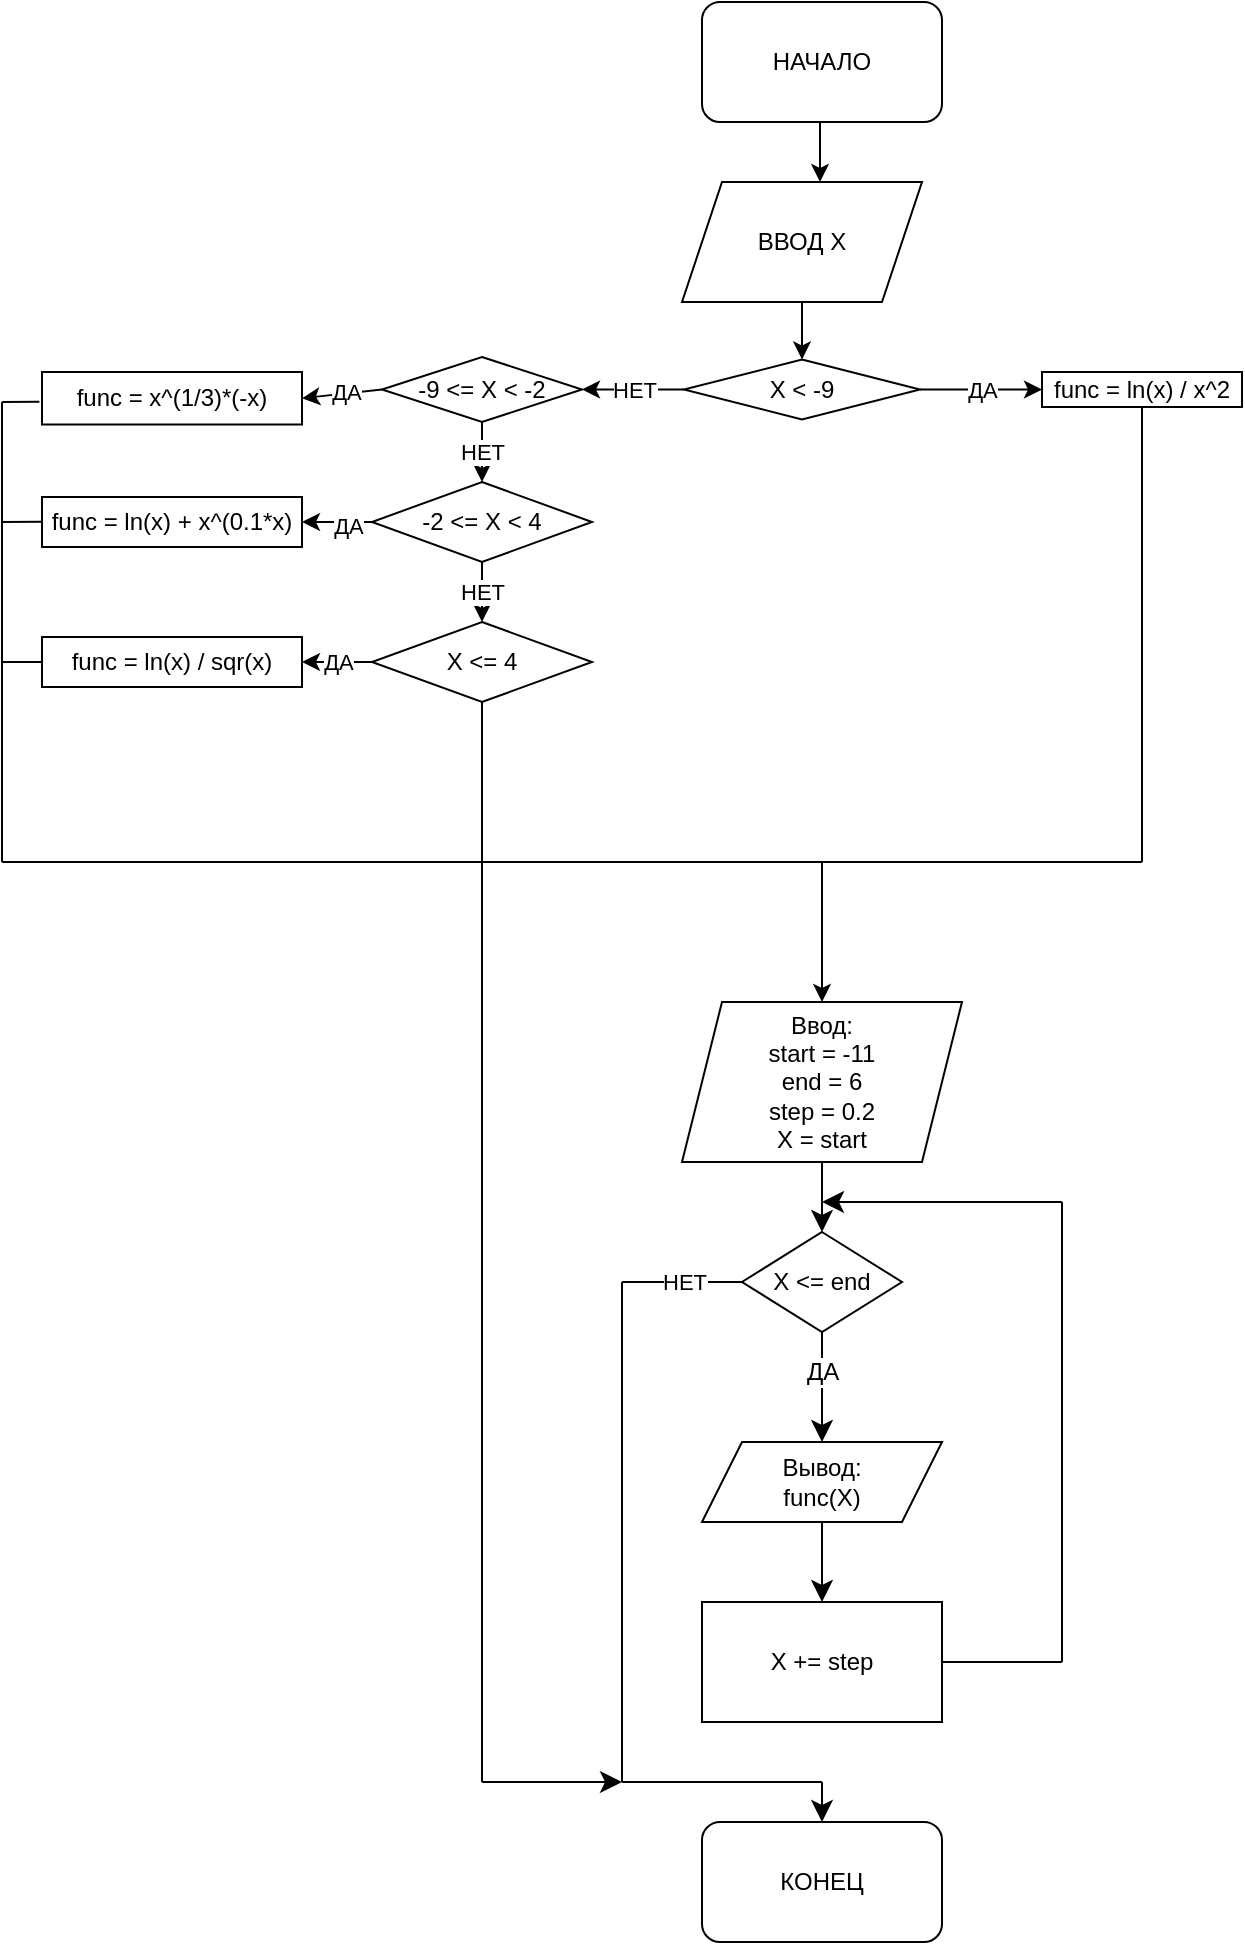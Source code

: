 <mxfile version="28.2.7">
  <diagram name="Страница — 1" id="45fUhKHTU0MfchAGKBsN">
    <mxGraphModel grid="1" page="1" gridSize="10" guides="1" tooltips="1" connect="1" arrows="1" fold="1" pageScale="1" pageWidth="827" pageHeight="1169" math="0" shadow="0">
      <root>
        <mxCell id="0" />
        <mxCell id="1" parent="0" />
        <mxCell id="3IJe-8Tj0JTd9h9fIHj--1" value="" style="endArrow=classic;html=1;rounded=0;fontSize=12;startSize=8;endSize=8;curved=1;exitX=0.5;exitY=1;exitDx=0;exitDy=0;entryX=0.5;entryY=0;entryDx=0;entryDy=0;" edge="1" parent="1" source="3IJe-8Tj0JTd9h9fIHj--5" target="3IJe-8Tj0JTd9h9fIHj--2">
          <mxGeometry width="50" height="50" relative="1" as="geometry">
            <mxPoint x="380" y="600" as="sourcePoint" />
            <mxPoint x="380" y="630" as="targetPoint" />
          </mxGeometry>
        </mxCell>
        <mxCell id="3IJe-8Tj0JTd9h9fIHj--2" value="X &amp;lt;= end" style="rhombus;whiteSpace=wrap;html=1;" vertex="1" parent="1">
          <mxGeometry x="340" y="625" width="80" height="50" as="geometry" />
        </mxCell>
        <mxCell id="3IJe-8Tj0JTd9h9fIHj--3" value="" style="endArrow=classic;html=1;rounded=0;fontSize=12;startSize=8;endSize=8;curved=1;exitX=0.5;exitY=1;exitDx=0;exitDy=0;entryX=0.5;entryY=0;entryDx=0;entryDy=0;" edge="1" parent="1" source="3IJe-8Tj0JTd9h9fIHj--2" target="3IJe-8Tj0JTd9h9fIHj--6">
          <mxGeometry width="50" height="50" relative="1" as="geometry">
            <mxPoint x="320" y="710" as="sourcePoint" />
            <mxPoint x="380" y="710" as="targetPoint" />
          </mxGeometry>
        </mxCell>
        <mxCell id="3IJe-8Tj0JTd9h9fIHj--4" value="ДА" style="edgeLabel;html=1;align=center;verticalAlign=middle;resizable=0;points=[];fontSize=12;" connectable="0" vertex="1" parent="3IJe-8Tj0JTd9h9fIHj--3">
          <mxGeometry x="-0.281" relative="1" as="geometry">
            <mxPoint as="offset" />
          </mxGeometry>
        </mxCell>
        <mxCell id="3IJe-8Tj0JTd9h9fIHj--5" value="Ввод:&lt;div&gt;start = -11&lt;/div&gt;&lt;div&gt;end = 6&lt;/div&gt;&lt;div&gt;step = 0.2&lt;/div&gt;&lt;div&gt;X = start&lt;/div&gt;" style="shape=parallelogram;perimeter=parallelogramPerimeter;whiteSpace=wrap;html=1;fixedSize=1;" vertex="1" parent="1">
          <mxGeometry x="310" y="510" width="140" height="80" as="geometry" />
        </mxCell>
        <mxCell id="3IJe-8Tj0JTd9h9fIHj--6" value="Вывод:&lt;div&gt;func(X)&lt;/div&gt;" style="shape=parallelogram;perimeter=parallelogramPerimeter;whiteSpace=wrap;html=1;fixedSize=1;" vertex="1" parent="1">
          <mxGeometry x="320" y="730" width="120" height="40" as="geometry" />
        </mxCell>
        <mxCell id="3IJe-8Tj0JTd9h9fIHj--7" value="X += step" style="rounded=0;whiteSpace=wrap;html=1;" vertex="1" parent="1">
          <mxGeometry x="320" y="810" width="120" height="60" as="geometry" />
        </mxCell>
        <mxCell id="3IJe-8Tj0JTd9h9fIHj--8" value="" style="endArrow=classic;html=1;rounded=0;fontSize=12;startSize=8;endSize=8;curved=1;entryX=0.5;entryY=0;entryDx=0;entryDy=0;exitX=0.5;exitY=1;exitDx=0;exitDy=0;" edge="1" parent="1" source="3IJe-8Tj0JTd9h9fIHj--6" target="3IJe-8Tj0JTd9h9fIHj--7">
          <mxGeometry width="50" height="50" relative="1" as="geometry">
            <mxPoint x="360" y="650" as="sourcePoint" />
            <mxPoint x="410" y="600" as="targetPoint" />
          </mxGeometry>
        </mxCell>
        <mxCell id="3IJe-8Tj0JTd9h9fIHj--9" value="" style="endArrow=none;html=1;rounded=0;fontSize=12;startSize=8;endSize=8;curved=1;exitX=1;exitY=0.5;exitDx=0;exitDy=0;" edge="1" parent="1" source="3IJe-8Tj0JTd9h9fIHj--7">
          <mxGeometry width="50" height="50" relative="1" as="geometry">
            <mxPoint x="360" y="720" as="sourcePoint" />
            <mxPoint x="500" y="840" as="targetPoint" />
          </mxGeometry>
        </mxCell>
        <mxCell id="3IJe-8Tj0JTd9h9fIHj--10" value="" style="endArrow=none;html=1;rounded=0;fontSize=12;startSize=8;endSize=8;curved=1;" edge="1" parent="1">
          <mxGeometry width="50" height="50" relative="1" as="geometry">
            <mxPoint x="500" y="840" as="sourcePoint" />
            <mxPoint x="500" y="610" as="targetPoint" />
          </mxGeometry>
        </mxCell>
        <mxCell id="3IJe-8Tj0JTd9h9fIHj--11" value="" style="endArrow=classic;html=1;rounded=0;fontSize=12;startSize=8;endSize=8;curved=1;" edge="1" parent="1">
          <mxGeometry width="50" height="50" relative="1" as="geometry">
            <mxPoint x="500" y="610" as="sourcePoint" />
            <mxPoint x="380" y="610" as="targetPoint" />
          </mxGeometry>
        </mxCell>
        <mxCell id="3IJe-8Tj0JTd9h9fIHj--12" value="НАЧАЛО" style="rounded=1;whiteSpace=wrap;html=1;" vertex="1" parent="1">
          <mxGeometry x="320" y="10" width="120" height="60" as="geometry" />
        </mxCell>
        <mxCell id="3IJe-8Tj0JTd9h9fIHj--14" value="КОНЕЦ" style="rounded=1;whiteSpace=wrap;html=1;" vertex="1" parent="1">
          <mxGeometry x="320" y="920" width="120" height="60" as="geometry" />
        </mxCell>
        <mxCell id="3IJe-8Tj0JTd9h9fIHj--16" value="" style="endArrow=none;html=1;rounded=0;entryX=0;entryY=0.5;entryDx=0;entryDy=0;" edge="1" parent="1" target="3IJe-8Tj0JTd9h9fIHj--2">
          <mxGeometry width="50" height="50" relative="1" as="geometry">
            <mxPoint x="280" y="650" as="sourcePoint" />
            <mxPoint x="430" y="720" as="targetPoint" />
          </mxGeometry>
        </mxCell>
        <mxCell id="3IJe-8Tj0JTd9h9fIHj--18" value="НЕТ" style="edgeLabel;html=1;align=center;verticalAlign=middle;resizable=0;points=[];" connectable="0" vertex="1" parent="3IJe-8Tj0JTd9h9fIHj--16">
          <mxGeometry x="0.032" relative="1" as="geometry">
            <mxPoint as="offset" />
          </mxGeometry>
        </mxCell>
        <mxCell id="3IJe-8Tj0JTd9h9fIHj--20" value="X &amp;lt; -9" style="rhombus;whiteSpace=wrap;html=1;" vertex="1" parent="1">
          <mxGeometry x="311" y="188.75" width="118" height="30" as="geometry" />
        </mxCell>
        <mxCell id="3IJe-8Tj0JTd9h9fIHj--21" value="" style="endArrow=classic;html=1;rounded=0;entryX=0.5;entryY=0;entryDx=0;entryDy=0;exitX=0.5;exitY=1;exitDx=0;exitDy=0;" edge="1" parent="1" source="3IJe-8Tj0JTd9h9fIHj--47" target="3IJe-8Tj0JTd9h9fIHj--20">
          <mxGeometry width="50" height="50" relative="1" as="geometry">
            <mxPoint x="380" y="170" as="sourcePoint" />
            <mxPoint x="380" y="210" as="targetPoint" />
          </mxGeometry>
        </mxCell>
        <mxCell id="3IJe-8Tj0JTd9h9fIHj--22" value="func = ln(x) / x^2" style="rounded=0;whiteSpace=wrap;html=1;" vertex="1" parent="1">
          <mxGeometry x="490" y="195" width="100" height="17.5" as="geometry" />
        </mxCell>
        <mxCell id="3IJe-8Tj0JTd9h9fIHj--23" value="ДА" style="endArrow=classic;html=1;rounded=0;entryX=0;entryY=0.5;entryDx=0;entryDy=0;exitX=1;exitY=0.5;exitDx=0;exitDy=0;" edge="1" parent="1" source="3IJe-8Tj0JTd9h9fIHj--20" target="3IJe-8Tj0JTd9h9fIHj--22">
          <mxGeometry width="50" height="50" relative="1" as="geometry">
            <mxPoint x="390" y="320" as="sourcePoint" />
            <mxPoint x="440" y="270" as="targetPoint" />
          </mxGeometry>
        </mxCell>
        <mxCell id="3IJe-8Tj0JTd9h9fIHj--24" value="-9 &amp;lt;= X &amp;lt; -2" style="rhombus;whiteSpace=wrap;html=1;" vertex="1" parent="1">
          <mxGeometry x="160" y="187.5" width="100" height="32.5" as="geometry" />
        </mxCell>
        <mxCell id="3IJe-8Tj0JTd9h9fIHj--25" value="НЕТ" style="endArrow=classic;html=1;rounded=0;entryX=1;entryY=0.5;entryDx=0;entryDy=0;exitX=0;exitY=0.5;exitDx=0;exitDy=0;" edge="1" parent="1" source="3IJe-8Tj0JTd9h9fIHj--20" target="3IJe-8Tj0JTd9h9fIHj--24">
          <mxGeometry width="50" height="50" relative="1" as="geometry">
            <mxPoint x="370" y="300" as="sourcePoint" />
            <mxPoint x="420" y="250" as="targetPoint" />
          </mxGeometry>
        </mxCell>
        <mxCell id="3IJe-8Tj0JTd9h9fIHj--26" value="func = x^(1/3)*(-x)" style="rounded=0;whiteSpace=wrap;html=1;" vertex="1" parent="1">
          <mxGeometry x="-10" y="195" width="130" height="26.25" as="geometry" />
        </mxCell>
        <mxCell id="3IJe-8Tj0JTd9h9fIHj--27" value="" style="endArrow=classic;html=1;rounded=0;entryX=1;entryY=0.5;entryDx=0;entryDy=0;exitX=0;exitY=0.5;exitDx=0;exitDy=0;" edge="1" parent="1" source="3IJe-8Tj0JTd9h9fIHj--24" target="3IJe-8Tj0JTd9h9fIHj--26">
          <mxGeometry width="50" height="50" relative="1" as="geometry">
            <mxPoint x="180" y="280" as="sourcePoint" />
            <mxPoint x="230" y="230" as="targetPoint" />
          </mxGeometry>
        </mxCell>
        <mxCell id="3IJe-8Tj0JTd9h9fIHj--28" value="ДА" style="edgeLabel;html=1;align=center;verticalAlign=middle;resizable=0;points=[];" connectable="0" vertex="1" parent="3IJe-8Tj0JTd9h9fIHj--27">
          <mxGeometry x="-0.092" y="-1" relative="1" as="geometry">
            <mxPoint as="offset" />
          </mxGeometry>
        </mxCell>
        <mxCell id="3IJe-8Tj0JTd9h9fIHj--29" value="-2 &amp;lt;= X &amp;lt; 4" style="rhombus;whiteSpace=wrap;html=1;" vertex="1" parent="1">
          <mxGeometry x="155" y="250" width="110" height="40" as="geometry" />
        </mxCell>
        <mxCell id="3IJe-8Tj0JTd9h9fIHj--30" value="НЕТ" style="endArrow=classic;html=1;rounded=0;entryX=0.5;entryY=0;entryDx=0;entryDy=0;exitX=0.5;exitY=1;exitDx=0;exitDy=0;" edge="1" parent="1" source="3IJe-8Tj0JTd9h9fIHj--24" target="3IJe-8Tj0JTd9h9fIHj--29">
          <mxGeometry width="50" height="50" relative="1" as="geometry">
            <mxPoint x="180" y="280" as="sourcePoint" />
            <mxPoint x="230" y="230" as="targetPoint" />
          </mxGeometry>
        </mxCell>
        <mxCell id="3IJe-8Tj0JTd9h9fIHj--31" value="func = ln(x) + x^(0.1*x)" style="rounded=0;whiteSpace=wrap;html=1;" vertex="1" parent="1">
          <mxGeometry x="-10" y="257.5" width="130" height="25" as="geometry" />
        </mxCell>
        <mxCell id="3IJe-8Tj0JTd9h9fIHj--32" value="" style="endArrow=classic;html=1;rounded=0;entryX=1;entryY=0.5;entryDx=0;entryDy=0;exitX=0;exitY=0.5;exitDx=0;exitDy=0;" edge="1" parent="1" source="3IJe-8Tj0JTd9h9fIHj--29" target="3IJe-8Tj0JTd9h9fIHj--31">
          <mxGeometry width="50" height="50" relative="1" as="geometry">
            <mxPoint x="180" y="280" as="sourcePoint" />
            <mxPoint x="230" y="230" as="targetPoint" />
          </mxGeometry>
        </mxCell>
        <mxCell id="3IJe-8Tj0JTd9h9fIHj--33" value="ДА" style="edgeLabel;html=1;align=center;verticalAlign=middle;resizable=0;points=[];" connectable="0" vertex="1" parent="3IJe-8Tj0JTd9h9fIHj--32">
          <mxGeometry x="-0.248" y="2" relative="1" as="geometry">
            <mxPoint x="1" as="offset" />
          </mxGeometry>
        </mxCell>
        <mxCell id="3IJe-8Tj0JTd9h9fIHj--34" value="X &amp;lt;= 4" style="rhombus;whiteSpace=wrap;html=1;" vertex="1" parent="1">
          <mxGeometry x="155" y="320" width="110" height="40" as="geometry" />
        </mxCell>
        <mxCell id="3IJe-8Tj0JTd9h9fIHj--35" value="НЕТ" style="endArrow=classic;html=1;rounded=0;entryX=0.5;entryY=0;entryDx=0;entryDy=0;exitX=0.5;exitY=1;exitDx=0;exitDy=0;" edge="1" parent="1" source="3IJe-8Tj0JTd9h9fIHj--29" target="3IJe-8Tj0JTd9h9fIHj--34">
          <mxGeometry width="50" height="50" relative="1" as="geometry">
            <mxPoint x="180" y="280" as="sourcePoint" />
            <mxPoint x="230" y="230" as="targetPoint" />
          </mxGeometry>
        </mxCell>
        <mxCell id="3IJe-8Tj0JTd9h9fIHj--36" value="func&lt;span style=&quot;background-color: transparent; color: light-dark(rgb(0, 0, 0), rgb(255, 255, 255));&quot;&gt;&amp;nbsp;= ln(x) / sqr(x)&lt;/span&gt;" style="rounded=0;whiteSpace=wrap;html=1;" vertex="1" parent="1">
          <mxGeometry x="-10" y="327.5" width="130" height="25" as="geometry" />
        </mxCell>
        <mxCell id="3IJe-8Tj0JTd9h9fIHj--37" value="ДА" style="endArrow=classic;html=1;rounded=0;entryX=1;entryY=0.5;entryDx=0;entryDy=0;exitX=0;exitY=0.5;exitDx=0;exitDy=0;" edge="1" parent="1" source="3IJe-8Tj0JTd9h9fIHj--34" target="3IJe-8Tj0JTd9h9fIHj--36">
          <mxGeometry width="50" height="50" relative="1" as="geometry">
            <mxPoint x="180" y="390" as="sourcePoint" />
            <mxPoint x="230" y="340" as="targetPoint" />
          </mxGeometry>
        </mxCell>
        <mxCell id="3IJe-8Tj0JTd9h9fIHj--38" value="" style="endArrow=none;html=1;rounded=0;fontSize=12;startSize=8;endSize=8;curved=1;entryX=-0.01;entryY=0.567;entryDx=0;entryDy=0;entryPerimeter=0;" edge="1" parent="1" target="3IJe-8Tj0JTd9h9fIHj--26">
          <mxGeometry width="50" height="50" relative="1" as="geometry">
            <mxPoint x="-30" y="210" as="sourcePoint" />
            <mxPoint x="40" y="220" as="targetPoint" />
          </mxGeometry>
        </mxCell>
        <mxCell id="3IJe-8Tj0JTd9h9fIHj--39" value="" style="endArrow=none;html=1;rounded=0;fontSize=12;startSize=8;endSize=8;curved=1;entryX=-0.01;entryY=0.567;entryDx=0;entryDy=0;entryPerimeter=0;" edge="1" parent="1">
          <mxGeometry width="50" height="50" relative="1" as="geometry">
            <mxPoint x="-30" y="270" as="sourcePoint" />
            <mxPoint x="-10" y="269.9" as="targetPoint" />
          </mxGeometry>
        </mxCell>
        <mxCell id="3IJe-8Tj0JTd9h9fIHj--40" value="" style="endArrow=none;html=1;rounded=0;fontSize=12;startSize=8;endSize=8;curved=1;entryX=0;entryY=0.5;entryDx=0;entryDy=0;" edge="1" parent="1" target="3IJe-8Tj0JTd9h9fIHj--36">
          <mxGeometry width="50" height="50" relative="1" as="geometry">
            <mxPoint x="-30" y="340" as="sourcePoint" />
            <mxPoint x="-11" y="330" as="targetPoint" />
          </mxGeometry>
        </mxCell>
        <mxCell id="3IJe-8Tj0JTd9h9fIHj--41" value="" style="endArrow=none;html=1;rounded=0;fontSize=12;startSize=8;endSize=8;curved=1;" edge="1" parent="1">
          <mxGeometry width="50" height="50" relative="1" as="geometry">
            <mxPoint x="-30" y="440" as="sourcePoint" />
            <mxPoint x="-30" y="210" as="targetPoint" />
          </mxGeometry>
        </mxCell>
        <mxCell id="3IJe-8Tj0JTd9h9fIHj--42" value="" style="endArrow=none;html=1;rounded=0;fontSize=12;startSize=8;endSize=8;curved=1;entryX=0.5;entryY=1;entryDx=0;entryDy=0;" edge="1" parent="1" target="3IJe-8Tj0JTd9h9fIHj--22">
          <mxGeometry width="50" height="50" relative="1" as="geometry">
            <mxPoint x="540" y="440" as="sourcePoint" />
            <mxPoint x="550" y="300" as="targetPoint" />
          </mxGeometry>
        </mxCell>
        <mxCell id="3IJe-8Tj0JTd9h9fIHj--43" value="" style="endArrow=none;html=1;rounded=0;fontSize=12;startSize=8;endSize=8;curved=1;" edge="1" parent="1">
          <mxGeometry width="50" height="50" relative="1" as="geometry">
            <mxPoint x="380" y="440" as="sourcePoint" />
            <mxPoint x="-30" y="440" as="targetPoint" />
          </mxGeometry>
        </mxCell>
        <mxCell id="3IJe-8Tj0JTd9h9fIHj--44" value="" style="endArrow=none;html=1;rounded=0;fontSize=12;startSize=8;endSize=8;curved=1;" edge="1" parent="1">
          <mxGeometry width="50" height="50" relative="1" as="geometry">
            <mxPoint x="380" y="440" as="sourcePoint" />
            <mxPoint x="540" y="440" as="targetPoint" />
          </mxGeometry>
        </mxCell>
        <mxCell id="3IJe-8Tj0JTd9h9fIHj--46" value="" style="endArrow=classic;html=1;rounded=0;entryX=0.5;entryY=0;entryDx=0;entryDy=0;" edge="1" parent="1" target="3IJe-8Tj0JTd9h9fIHj--5">
          <mxGeometry width="50" height="50" relative="1" as="geometry">
            <mxPoint x="380" y="440" as="sourcePoint" />
            <mxPoint x="510" y="590" as="targetPoint" />
          </mxGeometry>
        </mxCell>
        <mxCell id="3IJe-8Tj0JTd9h9fIHj--47" value="ВВОД X" style="shape=parallelogram;perimeter=parallelogramPerimeter;whiteSpace=wrap;html=1;fixedSize=1;" vertex="1" parent="1">
          <mxGeometry x="310" y="100" width="120" height="60" as="geometry" />
        </mxCell>
        <mxCell id="3IJe-8Tj0JTd9h9fIHj--48" style="edgeStyle=orthogonalEdgeStyle;rounded=0;orthogonalLoop=1;jettySize=auto;html=1;exitX=0.5;exitY=1;exitDx=0;exitDy=0;entryX=0.575;entryY=0;entryDx=0;entryDy=0;entryPerimeter=0;" edge="1" parent="1" source="3IJe-8Tj0JTd9h9fIHj--12" target="3IJe-8Tj0JTd9h9fIHj--47">
          <mxGeometry relative="1" as="geometry" />
        </mxCell>
        <mxCell id="g4S6Jk1lhWi3pYhikOKq-1" value="" style="endArrow=none;html=1;rounded=0;fontSize=12;startSize=8;endSize=8;curved=1;" edge="1" parent="1">
          <mxGeometry width="50" height="50" relative="1" as="geometry">
            <mxPoint x="280" y="900" as="sourcePoint" />
            <mxPoint x="280" y="650" as="targetPoint" />
          </mxGeometry>
        </mxCell>
        <mxCell id="g4S6Jk1lhWi3pYhikOKq-2" value="" style="endArrow=none;html=1;rounded=0;fontSize=12;startSize=8;endSize=8;curved=1;" edge="1" parent="1">
          <mxGeometry width="50" height="50" relative="1" as="geometry">
            <mxPoint x="380" y="900" as="sourcePoint" />
            <mxPoint x="280" y="900" as="targetPoint" />
          </mxGeometry>
        </mxCell>
        <mxCell id="g4S6Jk1lhWi3pYhikOKq-3" value="" style="endArrow=classic;html=1;rounded=0;fontSize=12;startSize=8;endSize=8;curved=1;entryX=0.5;entryY=0;entryDx=0;entryDy=0;" edge="1" parent="1" target="3IJe-8Tj0JTd9h9fIHj--14">
          <mxGeometry width="50" height="50" relative="1" as="geometry">
            <mxPoint x="380" y="900" as="sourcePoint" />
            <mxPoint x="230" y="940" as="targetPoint" />
          </mxGeometry>
        </mxCell>
        <mxCell id="g4S6Jk1lhWi3pYhikOKq-4" value="" style="endArrow=none;html=1;rounded=0;fontSize=12;startSize=8;endSize=8;curved=1;entryX=0.5;entryY=1;entryDx=0;entryDy=0;" edge="1" parent="1" target="3IJe-8Tj0JTd9h9fIHj--34">
          <mxGeometry width="50" height="50" relative="1" as="geometry">
            <mxPoint x="210" y="900" as="sourcePoint" />
            <mxPoint x="210" y="540" as="targetPoint" />
          </mxGeometry>
        </mxCell>
        <mxCell id="g4S6Jk1lhWi3pYhikOKq-5" value="" style="endArrow=classic;html=1;rounded=0;fontSize=12;startSize=8;endSize=8;curved=1;" edge="1" parent="1">
          <mxGeometry width="50" height="50" relative="1" as="geometry">
            <mxPoint x="210" y="900" as="sourcePoint" />
            <mxPoint x="280" y="900" as="targetPoint" />
          </mxGeometry>
        </mxCell>
      </root>
    </mxGraphModel>
  </diagram>
</mxfile>

